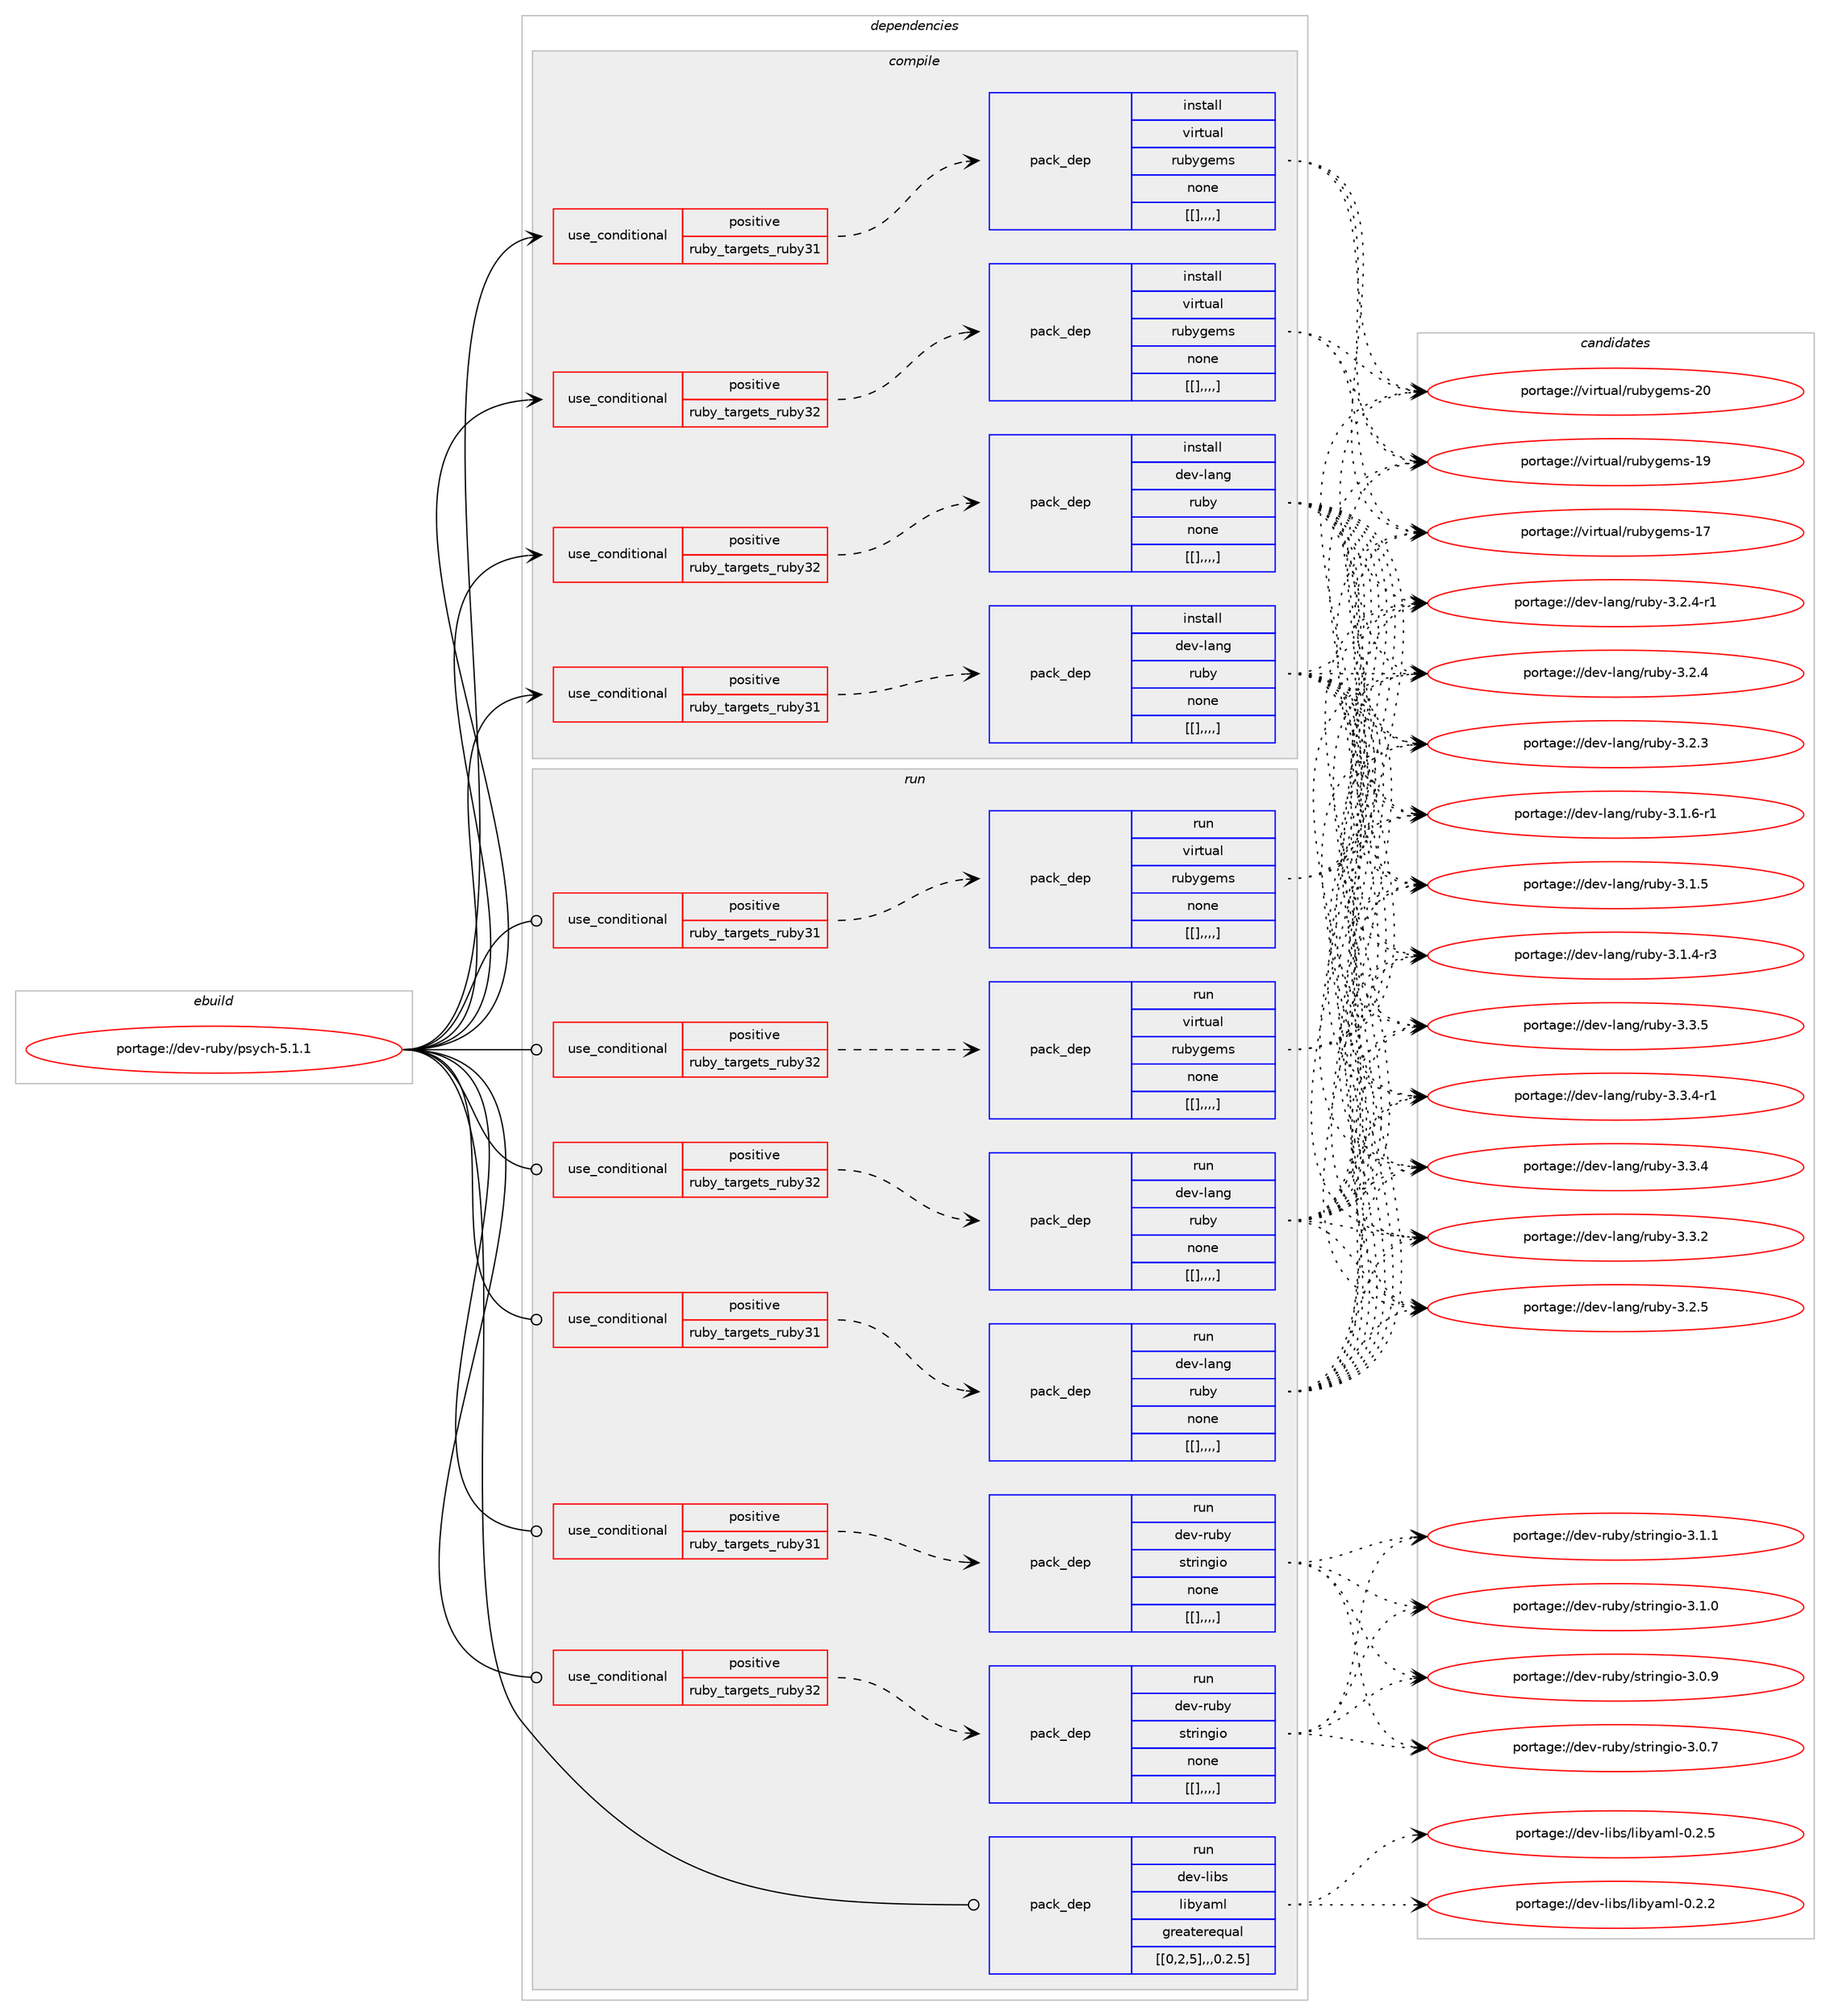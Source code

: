 digraph prolog {

# *************
# Graph options
# *************

newrank=true;
concentrate=true;
compound=true;
graph [rankdir=LR,fontname=Helvetica,fontsize=10,ranksep=1.5];#, ranksep=2.5, nodesep=0.2];
edge  [arrowhead=vee];
node  [fontname=Helvetica,fontsize=10];

# **********
# The ebuild
# **********

subgraph cluster_leftcol {
color=gray;
label=<<i>ebuild</i>>;
id [label="portage://dev-ruby/psych-5.1.1", color=red, width=4, href="../dev-ruby/psych-5.1.1.svg"];
}

# ****************
# The dependencies
# ****************

subgraph cluster_midcol {
color=gray;
label=<<i>dependencies</i>>;
subgraph cluster_compile {
fillcolor="#eeeeee";
style=filled;
label=<<i>compile</i>>;
subgraph cond54321 {
dependency197954 [label=<<TABLE BORDER="0" CELLBORDER="1" CELLSPACING="0" CELLPADDING="4"><TR><TD ROWSPAN="3" CELLPADDING="10">use_conditional</TD></TR><TR><TD>positive</TD></TR><TR><TD>ruby_targets_ruby31</TD></TR></TABLE>>, shape=none, color=red];
subgraph pack142288 {
dependency197955 [label=<<TABLE BORDER="0" CELLBORDER="1" CELLSPACING="0" CELLPADDING="4" WIDTH="220"><TR><TD ROWSPAN="6" CELLPADDING="30">pack_dep</TD></TR><TR><TD WIDTH="110">install</TD></TR><TR><TD>dev-lang</TD></TR><TR><TD>ruby</TD></TR><TR><TD>none</TD></TR><TR><TD>[[],,,,]</TD></TR></TABLE>>, shape=none, color=blue];
}
dependency197954:e -> dependency197955:w [weight=20,style="dashed",arrowhead="vee"];
}
id:e -> dependency197954:w [weight=20,style="solid",arrowhead="vee"];
subgraph cond54322 {
dependency197956 [label=<<TABLE BORDER="0" CELLBORDER="1" CELLSPACING="0" CELLPADDING="4"><TR><TD ROWSPAN="3" CELLPADDING="10">use_conditional</TD></TR><TR><TD>positive</TD></TR><TR><TD>ruby_targets_ruby31</TD></TR></TABLE>>, shape=none, color=red];
subgraph pack142289 {
dependency197957 [label=<<TABLE BORDER="0" CELLBORDER="1" CELLSPACING="0" CELLPADDING="4" WIDTH="220"><TR><TD ROWSPAN="6" CELLPADDING="30">pack_dep</TD></TR><TR><TD WIDTH="110">install</TD></TR><TR><TD>virtual</TD></TR><TR><TD>rubygems</TD></TR><TR><TD>none</TD></TR><TR><TD>[[],,,,]</TD></TR></TABLE>>, shape=none, color=blue];
}
dependency197956:e -> dependency197957:w [weight=20,style="dashed",arrowhead="vee"];
}
id:e -> dependency197956:w [weight=20,style="solid",arrowhead="vee"];
subgraph cond54323 {
dependency197958 [label=<<TABLE BORDER="0" CELLBORDER="1" CELLSPACING="0" CELLPADDING="4"><TR><TD ROWSPAN="3" CELLPADDING="10">use_conditional</TD></TR><TR><TD>positive</TD></TR><TR><TD>ruby_targets_ruby32</TD></TR></TABLE>>, shape=none, color=red];
subgraph pack142290 {
dependency197959 [label=<<TABLE BORDER="0" CELLBORDER="1" CELLSPACING="0" CELLPADDING="4" WIDTH="220"><TR><TD ROWSPAN="6" CELLPADDING="30">pack_dep</TD></TR><TR><TD WIDTH="110">install</TD></TR><TR><TD>dev-lang</TD></TR><TR><TD>ruby</TD></TR><TR><TD>none</TD></TR><TR><TD>[[],,,,]</TD></TR></TABLE>>, shape=none, color=blue];
}
dependency197958:e -> dependency197959:w [weight=20,style="dashed",arrowhead="vee"];
}
id:e -> dependency197958:w [weight=20,style="solid",arrowhead="vee"];
subgraph cond54324 {
dependency197960 [label=<<TABLE BORDER="0" CELLBORDER="1" CELLSPACING="0" CELLPADDING="4"><TR><TD ROWSPAN="3" CELLPADDING="10">use_conditional</TD></TR><TR><TD>positive</TD></TR><TR><TD>ruby_targets_ruby32</TD></TR></TABLE>>, shape=none, color=red];
subgraph pack142291 {
dependency197961 [label=<<TABLE BORDER="0" CELLBORDER="1" CELLSPACING="0" CELLPADDING="4" WIDTH="220"><TR><TD ROWSPAN="6" CELLPADDING="30">pack_dep</TD></TR><TR><TD WIDTH="110">install</TD></TR><TR><TD>virtual</TD></TR><TR><TD>rubygems</TD></TR><TR><TD>none</TD></TR><TR><TD>[[],,,,]</TD></TR></TABLE>>, shape=none, color=blue];
}
dependency197960:e -> dependency197961:w [weight=20,style="dashed",arrowhead="vee"];
}
id:e -> dependency197960:w [weight=20,style="solid",arrowhead="vee"];
}
subgraph cluster_compileandrun {
fillcolor="#eeeeee";
style=filled;
label=<<i>compile and run</i>>;
}
subgraph cluster_run {
fillcolor="#eeeeee";
style=filled;
label=<<i>run</i>>;
subgraph cond54325 {
dependency197962 [label=<<TABLE BORDER="0" CELLBORDER="1" CELLSPACING="0" CELLPADDING="4"><TR><TD ROWSPAN="3" CELLPADDING="10">use_conditional</TD></TR><TR><TD>positive</TD></TR><TR><TD>ruby_targets_ruby31</TD></TR></TABLE>>, shape=none, color=red];
subgraph pack142292 {
dependency197963 [label=<<TABLE BORDER="0" CELLBORDER="1" CELLSPACING="0" CELLPADDING="4" WIDTH="220"><TR><TD ROWSPAN="6" CELLPADDING="30">pack_dep</TD></TR><TR><TD WIDTH="110">run</TD></TR><TR><TD>dev-lang</TD></TR><TR><TD>ruby</TD></TR><TR><TD>none</TD></TR><TR><TD>[[],,,,]</TD></TR></TABLE>>, shape=none, color=blue];
}
dependency197962:e -> dependency197963:w [weight=20,style="dashed",arrowhead="vee"];
}
id:e -> dependency197962:w [weight=20,style="solid",arrowhead="odot"];
subgraph cond54326 {
dependency197964 [label=<<TABLE BORDER="0" CELLBORDER="1" CELLSPACING="0" CELLPADDING="4"><TR><TD ROWSPAN="3" CELLPADDING="10">use_conditional</TD></TR><TR><TD>positive</TD></TR><TR><TD>ruby_targets_ruby31</TD></TR></TABLE>>, shape=none, color=red];
subgraph pack142293 {
dependency197965 [label=<<TABLE BORDER="0" CELLBORDER="1" CELLSPACING="0" CELLPADDING="4" WIDTH="220"><TR><TD ROWSPAN="6" CELLPADDING="30">pack_dep</TD></TR><TR><TD WIDTH="110">run</TD></TR><TR><TD>dev-ruby</TD></TR><TR><TD>stringio</TD></TR><TR><TD>none</TD></TR><TR><TD>[[],,,,]</TD></TR></TABLE>>, shape=none, color=blue];
}
dependency197964:e -> dependency197965:w [weight=20,style="dashed",arrowhead="vee"];
}
id:e -> dependency197964:w [weight=20,style="solid",arrowhead="odot"];
subgraph cond54327 {
dependency197966 [label=<<TABLE BORDER="0" CELLBORDER="1" CELLSPACING="0" CELLPADDING="4"><TR><TD ROWSPAN="3" CELLPADDING="10">use_conditional</TD></TR><TR><TD>positive</TD></TR><TR><TD>ruby_targets_ruby31</TD></TR></TABLE>>, shape=none, color=red];
subgraph pack142294 {
dependency197967 [label=<<TABLE BORDER="0" CELLBORDER="1" CELLSPACING="0" CELLPADDING="4" WIDTH="220"><TR><TD ROWSPAN="6" CELLPADDING="30">pack_dep</TD></TR><TR><TD WIDTH="110">run</TD></TR><TR><TD>virtual</TD></TR><TR><TD>rubygems</TD></TR><TR><TD>none</TD></TR><TR><TD>[[],,,,]</TD></TR></TABLE>>, shape=none, color=blue];
}
dependency197966:e -> dependency197967:w [weight=20,style="dashed",arrowhead="vee"];
}
id:e -> dependency197966:w [weight=20,style="solid",arrowhead="odot"];
subgraph cond54328 {
dependency197968 [label=<<TABLE BORDER="0" CELLBORDER="1" CELLSPACING="0" CELLPADDING="4"><TR><TD ROWSPAN="3" CELLPADDING="10">use_conditional</TD></TR><TR><TD>positive</TD></TR><TR><TD>ruby_targets_ruby32</TD></TR></TABLE>>, shape=none, color=red];
subgraph pack142295 {
dependency197969 [label=<<TABLE BORDER="0" CELLBORDER="1" CELLSPACING="0" CELLPADDING="4" WIDTH="220"><TR><TD ROWSPAN="6" CELLPADDING="30">pack_dep</TD></TR><TR><TD WIDTH="110">run</TD></TR><TR><TD>dev-lang</TD></TR><TR><TD>ruby</TD></TR><TR><TD>none</TD></TR><TR><TD>[[],,,,]</TD></TR></TABLE>>, shape=none, color=blue];
}
dependency197968:e -> dependency197969:w [weight=20,style="dashed",arrowhead="vee"];
}
id:e -> dependency197968:w [weight=20,style="solid",arrowhead="odot"];
subgraph cond54329 {
dependency197970 [label=<<TABLE BORDER="0" CELLBORDER="1" CELLSPACING="0" CELLPADDING="4"><TR><TD ROWSPAN="3" CELLPADDING="10">use_conditional</TD></TR><TR><TD>positive</TD></TR><TR><TD>ruby_targets_ruby32</TD></TR></TABLE>>, shape=none, color=red];
subgraph pack142296 {
dependency197971 [label=<<TABLE BORDER="0" CELLBORDER="1" CELLSPACING="0" CELLPADDING="4" WIDTH="220"><TR><TD ROWSPAN="6" CELLPADDING="30">pack_dep</TD></TR><TR><TD WIDTH="110">run</TD></TR><TR><TD>dev-ruby</TD></TR><TR><TD>stringio</TD></TR><TR><TD>none</TD></TR><TR><TD>[[],,,,]</TD></TR></TABLE>>, shape=none, color=blue];
}
dependency197970:e -> dependency197971:w [weight=20,style="dashed",arrowhead="vee"];
}
id:e -> dependency197970:w [weight=20,style="solid",arrowhead="odot"];
subgraph cond54330 {
dependency197972 [label=<<TABLE BORDER="0" CELLBORDER="1" CELLSPACING="0" CELLPADDING="4"><TR><TD ROWSPAN="3" CELLPADDING="10">use_conditional</TD></TR><TR><TD>positive</TD></TR><TR><TD>ruby_targets_ruby32</TD></TR></TABLE>>, shape=none, color=red];
subgraph pack142297 {
dependency197973 [label=<<TABLE BORDER="0" CELLBORDER="1" CELLSPACING="0" CELLPADDING="4" WIDTH="220"><TR><TD ROWSPAN="6" CELLPADDING="30">pack_dep</TD></TR><TR><TD WIDTH="110">run</TD></TR><TR><TD>virtual</TD></TR><TR><TD>rubygems</TD></TR><TR><TD>none</TD></TR><TR><TD>[[],,,,]</TD></TR></TABLE>>, shape=none, color=blue];
}
dependency197972:e -> dependency197973:w [weight=20,style="dashed",arrowhead="vee"];
}
id:e -> dependency197972:w [weight=20,style="solid",arrowhead="odot"];
subgraph pack142298 {
dependency197974 [label=<<TABLE BORDER="0" CELLBORDER="1" CELLSPACING="0" CELLPADDING="4" WIDTH="220"><TR><TD ROWSPAN="6" CELLPADDING="30">pack_dep</TD></TR><TR><TD WIDTH="110">run</TD></TR><TR><TD>dev-libs</TD></TR><TR><TD>libyaml</TD></TR><TR><TD>greaterequal</TD></TR><TR><TD>[[0,2,5],,,0.2.5]</TD></TR></TABLE>>, shape=none, color=blue];
}
id:e -> dependency197974:w [weight=20,style="solid",arrowhead="odot"];
}
}

# **************
# The candidates
# **************

subgraph cluster_choices {
rank=same;
color=gray;
label=<<i>candidates</i>>;

subgraph choice142288 {
color=black;
nodesep=1;
choice10010111845108971101034711411798121455146514653 [label="portage://dev-lang/ruby-3.3.5", color=red, width=4,href="../dev-lang/ruby-3.3.5.svg"];
choice100101118451089711010347114117981214551465146524511449 [label="portage://dev-lang/ruby-3.3.4-r1", color=red, width=4,href="../dev-lang/ruby-3.3.4-r1.svg"];
choice10010111845108971101034711411798121455146514652 [label="portage://dev-lang/ruby-3.3.4", color=red, width=4,href="../dev-lang/ruby-3.3.4.svg"];
choice10010111845108971101034711411798121455146514650 [label="portage://dev-lang/ruby-3.3.2", color=red, width=4,href="../dev-lang/ruby-3.3.2.svg"];
choice10010111845108971101034711411798121455146504653 [label="portage://dev-lang/ruby-3.2.5", color=red, width=4,href="../dev-lang/ruby-3.2.5.svg"];
choice100101118451089711010347114117981214551465046524511449 [label="portage://dev-lang/ruby-3.2.4-r1", color=red, width=4,href="../dev-lang/ruby-3.2.4-r1.svg"];
choice10010111845108971101034711411798121455146504652 [label="portage://dev-lang/ruby-3.2.4", color=red, width=4,href="../dev-lang/ruby-3.2.4.svg"];
choice10010111845108971101034711411798121455146504651 [label="portage://dev-lang/ruby-3.2.3", color=red, width=4,href="../dev-lang/ruby-3.2.3.svg"];
choice100101118451089711010347114117981214551464946544511449 [label="portage://dev-lang/ruby-3.1.6-r1", color=red, width=4,href="../dev-lang/ruby-3.1.6-r1.svg"];
choice10010111845108971101034711411798121455146494653 [label="portage://dev-lang/ruby-3.1.5", color=red, width=4,href="../dev-lang/ruby-3.1.5.svg"];
choice100101118451089711010347114117981214551464946524511451 [label="portage://dev-lang/ruby-3.1.4-r3", color=red, width=4,href="../dev-lang/ruby-3.1.4-r3.svg"];
dependency197955:e -> choice10010111845108971101034711411798121455146514653:w [style=dotted,weight="100"];
dependency197955:e -> choice100101118451089711010347114117981214551465146524511449:w [style=dotted,weight="100"];
dependency197955:e -> choice10010111845108971101034711411798121455146514652:w [style=dotted,weight="100"];
dependency197955:e -> choice10010111845108971101034711411798121455146514650:w [style=dotted,weight="100"];
dependency197955:e -> choice10010111845108971101034711411798121455146504653:w [style=dotted,weight="100"];
dependency197955:e -> choice100101118451089711010347114117981214551465046524511449:w [style=dotted,weight="100"];
dependency197955:e -> choice10010111845108971101034711411798121455146504652:w [style=dotted,weight="100"];
dependency197955:e -> choice10010111845108971101034711411798121455146504651:w [style=dotted,weight="100"];
dependency197955:e -> choice100101118451089711010347114117981214551464946544511449:w [style=dotted,weight="100"];
dependency197955:e -> choice10010111845108971101034711411798121455146494653:w [style=dotted,weight="100"];
dependency197955:e -> choice100101118451089711010347114117981214551464946524511451:w [style=dotted,weight="100"];
}
subgraph choice142289 {
color=black;
nodesep=1;
choice118105114116117971084711411798121103101109115455048 [label="portage://virtual/rubygems-20", color=red, width=4,href="../virtual/rubygems-20.svg"];
choice118105114116117971084711411798121103101109115454957 [label="portage://virtual/rubygems-19", color=red, width=4,href="../virtual/rubygems-19.svg"];
choice118105114116117971084711411798121103101109115454955 [label="portage://virtual/rubygems-17", color=red, width=4,href="../virtual/rubygems-17.svg"];
dependency197957:e -> choice118105114116117971084711411798121103101109115455048:w [style=dotted,weight="100"];
dependency197957:e -> choice118105114116117971084711411798121103101109115454957:w [style=dotted,weight="100"];
dependency197957:e -> choice118105114116117971084711411798121103101109115454955:w [style=dotted,weight="100"];
}
subgraph choice142290 {
color=black;
nodesep=1;
choice10010111845108971101034711411798121455146514653 [label="portage://dev-lang/ruby-3.3.5", color=red, width=4,href="../dev-lang/ruby-3.3.5.svg"];
choice100101118451089711010347114117981214551465146524511449 [label="portage://dev-lang/ruby-3.3.4-r1", color=red, width=4,href="../dev-lang/ruby-3.3.4-r1.svg"];
choice10010111845108971101034711411798121455146514652 [label="portage://dev-lang/ruby-3.3.4", color=red, width=4,href="../dev-lang/ruby-3.3.4.svg"];
choice10010111845108971101034711411798121455146514650 [label="portage://dev-lang/ruby-3.3.2", color=red, width=4,href="../dev-lang/ruby-3.3.2.svg"];
choice10010111845108971101034711411798121455146504653 [label="portage://dev-lang/ruby-3.2.5", color=red, width=4,href="../dev-lang/ruby-3.2.5.svg"];
choice100101118451089711010347114117981214551465046524511449 [label="portage://dev-lang/ruby-3.2.4-r1", color=red, width=4,href="../dev-lang/ruby-3.2.4-r1.svg"];
choice10010111845108971101034711411798121455146504652 [label="portage://dev-lang/ruby-3.2.4", color=red, width=4,href="../dev-lang/ruby-3.2.4.svg"];
choice10010111845108971101034711411798121455146504651 [label="portage://dev-lang/ruby-3.2.3", color=red, width=4,href="../dev-lang/ruby-3.2.3.svg"];
choice100101118451089711010347114117981214551464946544511449 [label="portage://dev-lang/ruby-3.1.6-r1", color=red, width=4,href="../dev-lang/ruby-3.1.6-r1.svg"];
choice10010111845108971101034711411798121455146494653 [label="portage://dev-lang/ruby-3.1.5", color=red, width=4,href="../dev-lang/ruby-3.1.5.svg"];
choice100101118451089711010347114117981214551464946524511451 [label="portage://dev-lang/ruby-3.1.4-r3", color=red, width=4,href="../dev-lang/ruby-3.1.4-r3.svg"];
dependency197959:e -> choice10010111845108971101034711411798121455146514653:w [style=dotted,weight="100"];
dependency197959:e -> choice100101118451089711010347114117981214551465146524511449:w [style=dotted,weight="100"];
dependency197959:e -> choice10010111845108971101034711411798121455146514652:w [style=dotted,weight="100"];
dependency197959:e -> choice10010111845108971101034711411798121455146514650:w [style=dotted,weight="100"];
dependency197959:e -> choice10010111845108971101034711411798121455146504653:w [style=dotted,weight="100"];
dependency197959:e -> choice100101118451089711010347114117981214551465046524511449:w [style=dotted,weight="100"];
dependency197959:e -> choice10010111845108971101034711411798121455146504652:w [style=dotted,weight="100"];
dependency197959:e -> choice10010111845108971101034711411798121455146504651:w [style=dotted,weight="100"];
dependency197959:e -> choice100101118451089711010347114117981214551464946544511449:w [style=dotted,weight="100"];
dependency197959:e -> choice10010111845108971101034711411798121455146494653:w [style=dotted,weight="100"];
dependency197959:e -> choice100101118451089711010347114117981214551464946524511451:w [style=dotted,weight="100"];
}
subgraph choice142291 {
color=black;
nodesep=1;
choice118105114116117971084711411798121103101109115455048 [label="portage://virtual/rubygems-20", color=red, width=4,href="../virtual/rubygems-20.svg"];
choice118105114116117971084711411798121103101109115454957 [label="portage://virtual/rubygems-19", color=red, width=4,href="../virtual/rubygems-19.svg"];
choice118105114116117971084711411798121103101109115454955 [label="portage://virtual/rubygems-17", color=red, width=4,href="../virtual/rubygems-17.svg"];
dependency197961:e -> choice118105114116117971084711411798121103101109115455048:w [style=dotted,weight="100"];
dependency197961:e -> choice118105114116117971084711411798121103101109115454957:w [style=dotted,weight="100"];
dependency197961:e -> choice118105114116117971084711411798121103101109115454955:w [style=dotted,weight="100"];
}
subgraph choice142292 {
color=black;
nodesep=1;
choice10010111845108971101034711411798121455146514653 [label="portage://dev-lang/ruby-3.3.5", color=red, width=4,href="../dev-lang/ruby-3.3.5.svg"];
choice100101118451089711010347114117981214551465146524511449 [label="portage://dev-lang/ruby-3.3.4-r1", color=red, width=4,href="../dev-lang/ruby-3.3.4-r1.svg"];
choice10010111845108971101034711411798121455146514652 [label="portage://dev-lang/ruby-3.3.4", color=red, width=4,href="../dev-lang/ruby-3.3.4.svg"];
choice10010111845108971101034711411798121455146514650 [label="portage://dev-lang/ruby-3.3.2", color=red, width=4,href="../dev-lang/ruby-3.3.2.svg"];
choice10010111845108971101034711411798121455146504653 [label="portage://dev-lang/ruby-3.2.5", color=red, width=4,href="../dev-lang/ruby-3.2.5.svg"];
choice100101118451089711010347114117981214551465046524511449 [label="portage://dev-lang/ruby-3.2.4-r1", color=red, width=4,href="../dev-lang/ruby-3.2.4-r1.svg"];
choice10010111845108971101034711411798121455146504652 [label="portage://dev-lang/ruby-3.2.4", color=red, width=4,href="../dev-lang/ruby-3.2.4.svg"];
choice10010111845108971101034711411798121455146504651 [label="portage://dev-lang/ruby-3.2.3", color=red, width=4,href="../dev-lang/ruby-3.2.3.svg"];
choice100101118451089711010347114117981214551464946544511449 [label="portage://dev-lang/ruby-3.1.6-r1", color=red, width=4,href="../dev-lang/ruby-3.1.6-r1.svg"];
choice10010111845108971101034711411798121455146494653 [label="portage://dev-lang/ruby-3.1.5", color=red, width=4,href="../dev-lang/ruby-3.1.5.svg"];
choice100101118451089711010347114117981214551464946524511451 [label="portage://dev-lang/ruby-3.1.4-r3", color=red, width=4,href="../dev-lang/ruby-3.1.4-r3.svg"];
dependency197963:e -> choice10010111845108971101034711411798121455146514653:w [style=dotted,weight="100"];
dependency197963:e -> choice100101118451089711010347114117981214551465146524511449:w [style=dotted,weight="100"];
dependency197963:e -> choice10010111845108971101034711411798121455146514652:w [style=dotted,weight="100"];
dependency197963:e -> choice10010111845108971101034711411798121455146514650:w [style=dotted,weight="100"];
dependency197963:e -> choice10010111845108971101034711411798121455146504653:w [style=dotted,weight="100"];
dependency197963:e -> choice100101118451089711010347114117981214551465046524511449:w [style=dotted,weight="100"];
dependency197963:e -> choice10010111845108971101034711411798121455146504652:w [style=dotted,weight="100"];
dependency197963:e -> choice10010111845108971101034711411798121455146504651:w [style=dotted,weight="100"];
dependency197963:e -> choice100101118451089711010347114117981214551464946544511449:w [style=dotted,weight="100"];
dependency197963:e -> choice10010111845108971101034711411798121455146494653:w [style=dotted,weight="100"];
dependency197963:e -> choice100101118451089711010347114117981214551464946524511451:w [style=dotted,weight="100"];
}
subgraph choice142293 {
color=black;
nodesep=1;
choice100101118451141179812147115116114105110103105111455146494649 [label="portage://dev-ruby/stringio-3.1.1", color=red, width=4,href="../dev-ruby/stringio-3.1.1.svg"];
choice100101118451141179812147115116114105110103105111455146494648 [label="portage://dev-ruby/stringio-3.1.0", color=red, width=4,href="../dev-ruby/stringio-3.1.0.svg"];
choice100101118451141179812147115116114105110103105111455146484657 [label="portage://dev-ruby/stringio-3.0.9", color=red, width=4,href="../dev-ruby/stringio-3.0.9.svg"];
choice100101118451141179812147115116114105110103105111455146484655 [label="portage://dev-ruby/stringio-3.0.7", color=red, width=4,href="../dev-ruby/stringio-3.0.7.svg"];
dependency197965:e -> choice100101118451141179812147115116114105110103105111455146494649:w [style=dotted,weight="100"];
dependency197965:e -> choice100101118451141179812147115116114105110103105111455146494648:w [style=dotted,weight="100"];
dependency197965:e -> choice100101118451141179812147115116114105110103105111455146484657:w [style=dotted,weight="100"];
dependency197965:e -> choice100101118451141179812147115116114105110103105111455146484655:w [style=dotted,weight="100"];
}
subgraph choice142294 {
color=black;
nodesep=1;
choice118105114116117971084711411798121103101109115455048 [label="portage://virtual/rubygems-20", color=red, width=4,href="../virtual/rubygems-20.svg"];
choice118105114116117971084711411798121103101109115454957 [label="portage://virtual/rubygems-19", color=red, width=4,href="../virtual/rubygems-19.svg"];
choice118105114116117971084711411798121103101109115454955 [label="portage://virtual/rubygems-17", color=red, width=4,href="../virtual/rubygems-17.svg"];
dependency197967:e -> choice118105114116117971084711411798121103101109115455048:w [style=dotted,weight="100"];
dependency197967:e -> choice118105114116117971084711411798121103101109115454957:w [style=dotted,weight="100"];
dependency197967:e -> choice118105114116117971084711411798121103101109115454955:w [style=dotted,weight="100"];
}
subgraph choice142295 {
color=black;
nodesep=1;
choice10010111845108971101034711411798121455146514653 [label="portage://dev-lang/ruby-3.3.5", color=red, width=4,href="../dev-lang/ruby-3.3.5.svg"];
choice100101118451089711010347114117981214551465146524511449 [label="portage://dev-lang/ruby-3.3.4-r1", color=red, width=4,href="../dev-lang/ruby-3.3.4-r1.svg"];
choice10010111845108971101034711411798121455146514652 [label="portage://dev-lang/ruby-3.3.4", color=red, width=4,href="../dev-lang/ruby-3.3.4.svg"];
choice10010111845108971101034711411798121455146514650 [label="portage://dev-lang/ruby-3.3.2", color=red, width=4,href="../dev-lang/ruby-3.3.2.svg"];
choice10010111845108971101034711411798121455146504653 [label="portage://dev-lang/ruby-3.2.5", color=red, width=4,href="../dev-lang/ruby-3.2.5.svg"];
choice100101118451089711010347114117981214551465046524511449 [label="portage://dev-lang/ruby-3.2.4-r1", color=red, width=4,href="../dev-lang/ruby-3.2.4-r1.svg"];
choice10010111845108971101034711411798121455146504652 [label="portage://dev-lang/ruby-3.2.4", color=red, width=4,href="../dev-lang/ruby-3.2.4.svg"];
choice10010111845108971101034711411798121455146504651 [label="portage://dev-lang/ruby-3.2.3", color=red, width=4,href="../dev-lang/ruby-3.2.3.svg"];
choice100101118451089711010347114117981214551464946544511449 [label="portage://dev-lang/ruby-3.1.6-r1", color=red, width=4,href="../dev-lang/ruby-3.1.6-r1.svg"];
choice10010111845108971101034711411798121455146494653 [label="portage://dev-lang/ruby-3.1.5", color=red, width=4,href="../dev-lang/ruby-3.1.5.svg"];
choice100101118451089711010347114117981214551464946524511451 [label="portage://dev-lang/ruby-3.1.4-r3", color=red, width=4,href="../dev-lang/ruby-3.1.4-r3.svg"];
dependency197969:e -> choice10010111845108971101034711411798121455146514653:w [style=dotted,weight="100"];
dependency197969:e -> choice100101118451089711010347114117981214551465146524511449:w [style=dotted,weight="100"];
dependency197969:e -> choice10010111845108971101034711411798121455146514652:w [style=dotted,weight="100"];
dependency197969:e -> choice10010111845108971101034711411798121455146514650:w [style=dotted,weight="100"];
dependency197969:e -> choice10010111845108971101034711411798121455146504653:w [style=dotted,weight="100"];
dependency197969:e -> choice100101118451089711010347114117981214551465046524511449:w [style=dotted,weight="100"];
dependency197969:e -> choice10010111845108971101034711411798121455146504652:w [style=dotted,weight="100"];
dependency197969:e -> choice10010111845108971101034711411798121455146504651:w [style=dotted,weight="100"];
dependency197969:e -> choice100101118451089711010347114117981214551464946544511449:w [style=dotted,weight="100"];
dependency197969:e -> choice10010111845108971101034711411798121455146494653:w [style=dotted,weight="100"];
dependency197969:e -> choice100101118451089711010347114117981214551464946524511451:w [style=dotted,weight="100"];
}
subgraph choice142296 {
color=black;
nodesep=1;
choice100101118451141179812147115116114105110103105111455146494649 [label="portage://dev-ruby/stringio-3.1.1", color=red, width=4,href="../dev-ruby/stringio-3.1.1.svg"];
choice100101118451141179812147115116114105110103105111455146494648 [label="portage://dev-ruby/stringio-3.1.0", color=red, width=4,href="../dev-ruby/stringio-3.1.0.svg"];
choice100101118451141179812147115116114105110103105111455146484657 [label="portage://dev-ruby/stringio-3.0.9", color=red, width=4,href="../dev-ruby/stringio-3.0.9.svg"];
choice100101118451141179812147115116114105110103105111455146484655 [label="portage://dev-ruby/stringio-3.0.7", color=red, width=4,href="../dev-ruby/stringio-3.0.7.svg"];
dependency197971:e -> choice100101118451141179812147115116114105110103105111455146494649:w [style=dotted,weight="100"];
dependency197971:e -> choice100101118451141179812147115116114105110103105111455146494648:w [style=dotted,weight="100"];
dependency197971:e -> choice100101118451141179812147115116114105110103105111455146484657:w [style=dotted,weight="100"];
dependency197971:e -> choice100101118451141179812147115116114105110103105111455146484655:w [style=dotted,weight="100"];
}
subgraph choice142297 {
color=black;
nodesep=1;
choice118105114116117971084711411798121103101109115455048 [label="portage://virtual/rubygems-20", color=red, width=4,href="../virtual/rubygems-20.svg"];
choice118105114116117971084711411798121103101109115454957 [label="portage://virtual/rubygems-19", color=red, width=4,href="../virtual/rubygems-19.svg"];
choice118105114116117971084711411798121103101109115454955 [label="portage://virtual/rubygems-17", color=red, width=4,href="../virtual/rubygems-17.svg"];
dependency197973:e -> choice118105114116117971084711411798121103101109115455048:w [style=dotted,weight="100"];
dependency197973:e -> choice118105114116117971084711411798121103101109115454957:w [style=dotted,weight="100"];
dependency197973:e -> choice118105114116117971084711411798121103101109115454955:w [style=dotted,weight="100"];
}
subgraph choice142298 {
color=black;
nodesep=1;
choice1001011184510810598115471081059812197109108454846504653 [label="portage://dev-libs/libyaml-0.2.5", color=red, width=4,href="../dev-libs/libyaml-0.2.5.svg"];
choice1001011184510810598115471081059812197109108454846504650 [label="portage://dev-libs/libyaml-0.2.2", color=red, width=4,href="../dev-libs/libyaml-0.2.2.svg"];
dependency197974:e -> choice1001011184510810598115471081059812197109108454846504653:w [style=dotted,weight="100"];
dependency197974:e -> choice1001011184510810598115471081059812197109108454846504650:w [style=dotted,weight="100"];
}
}

}
